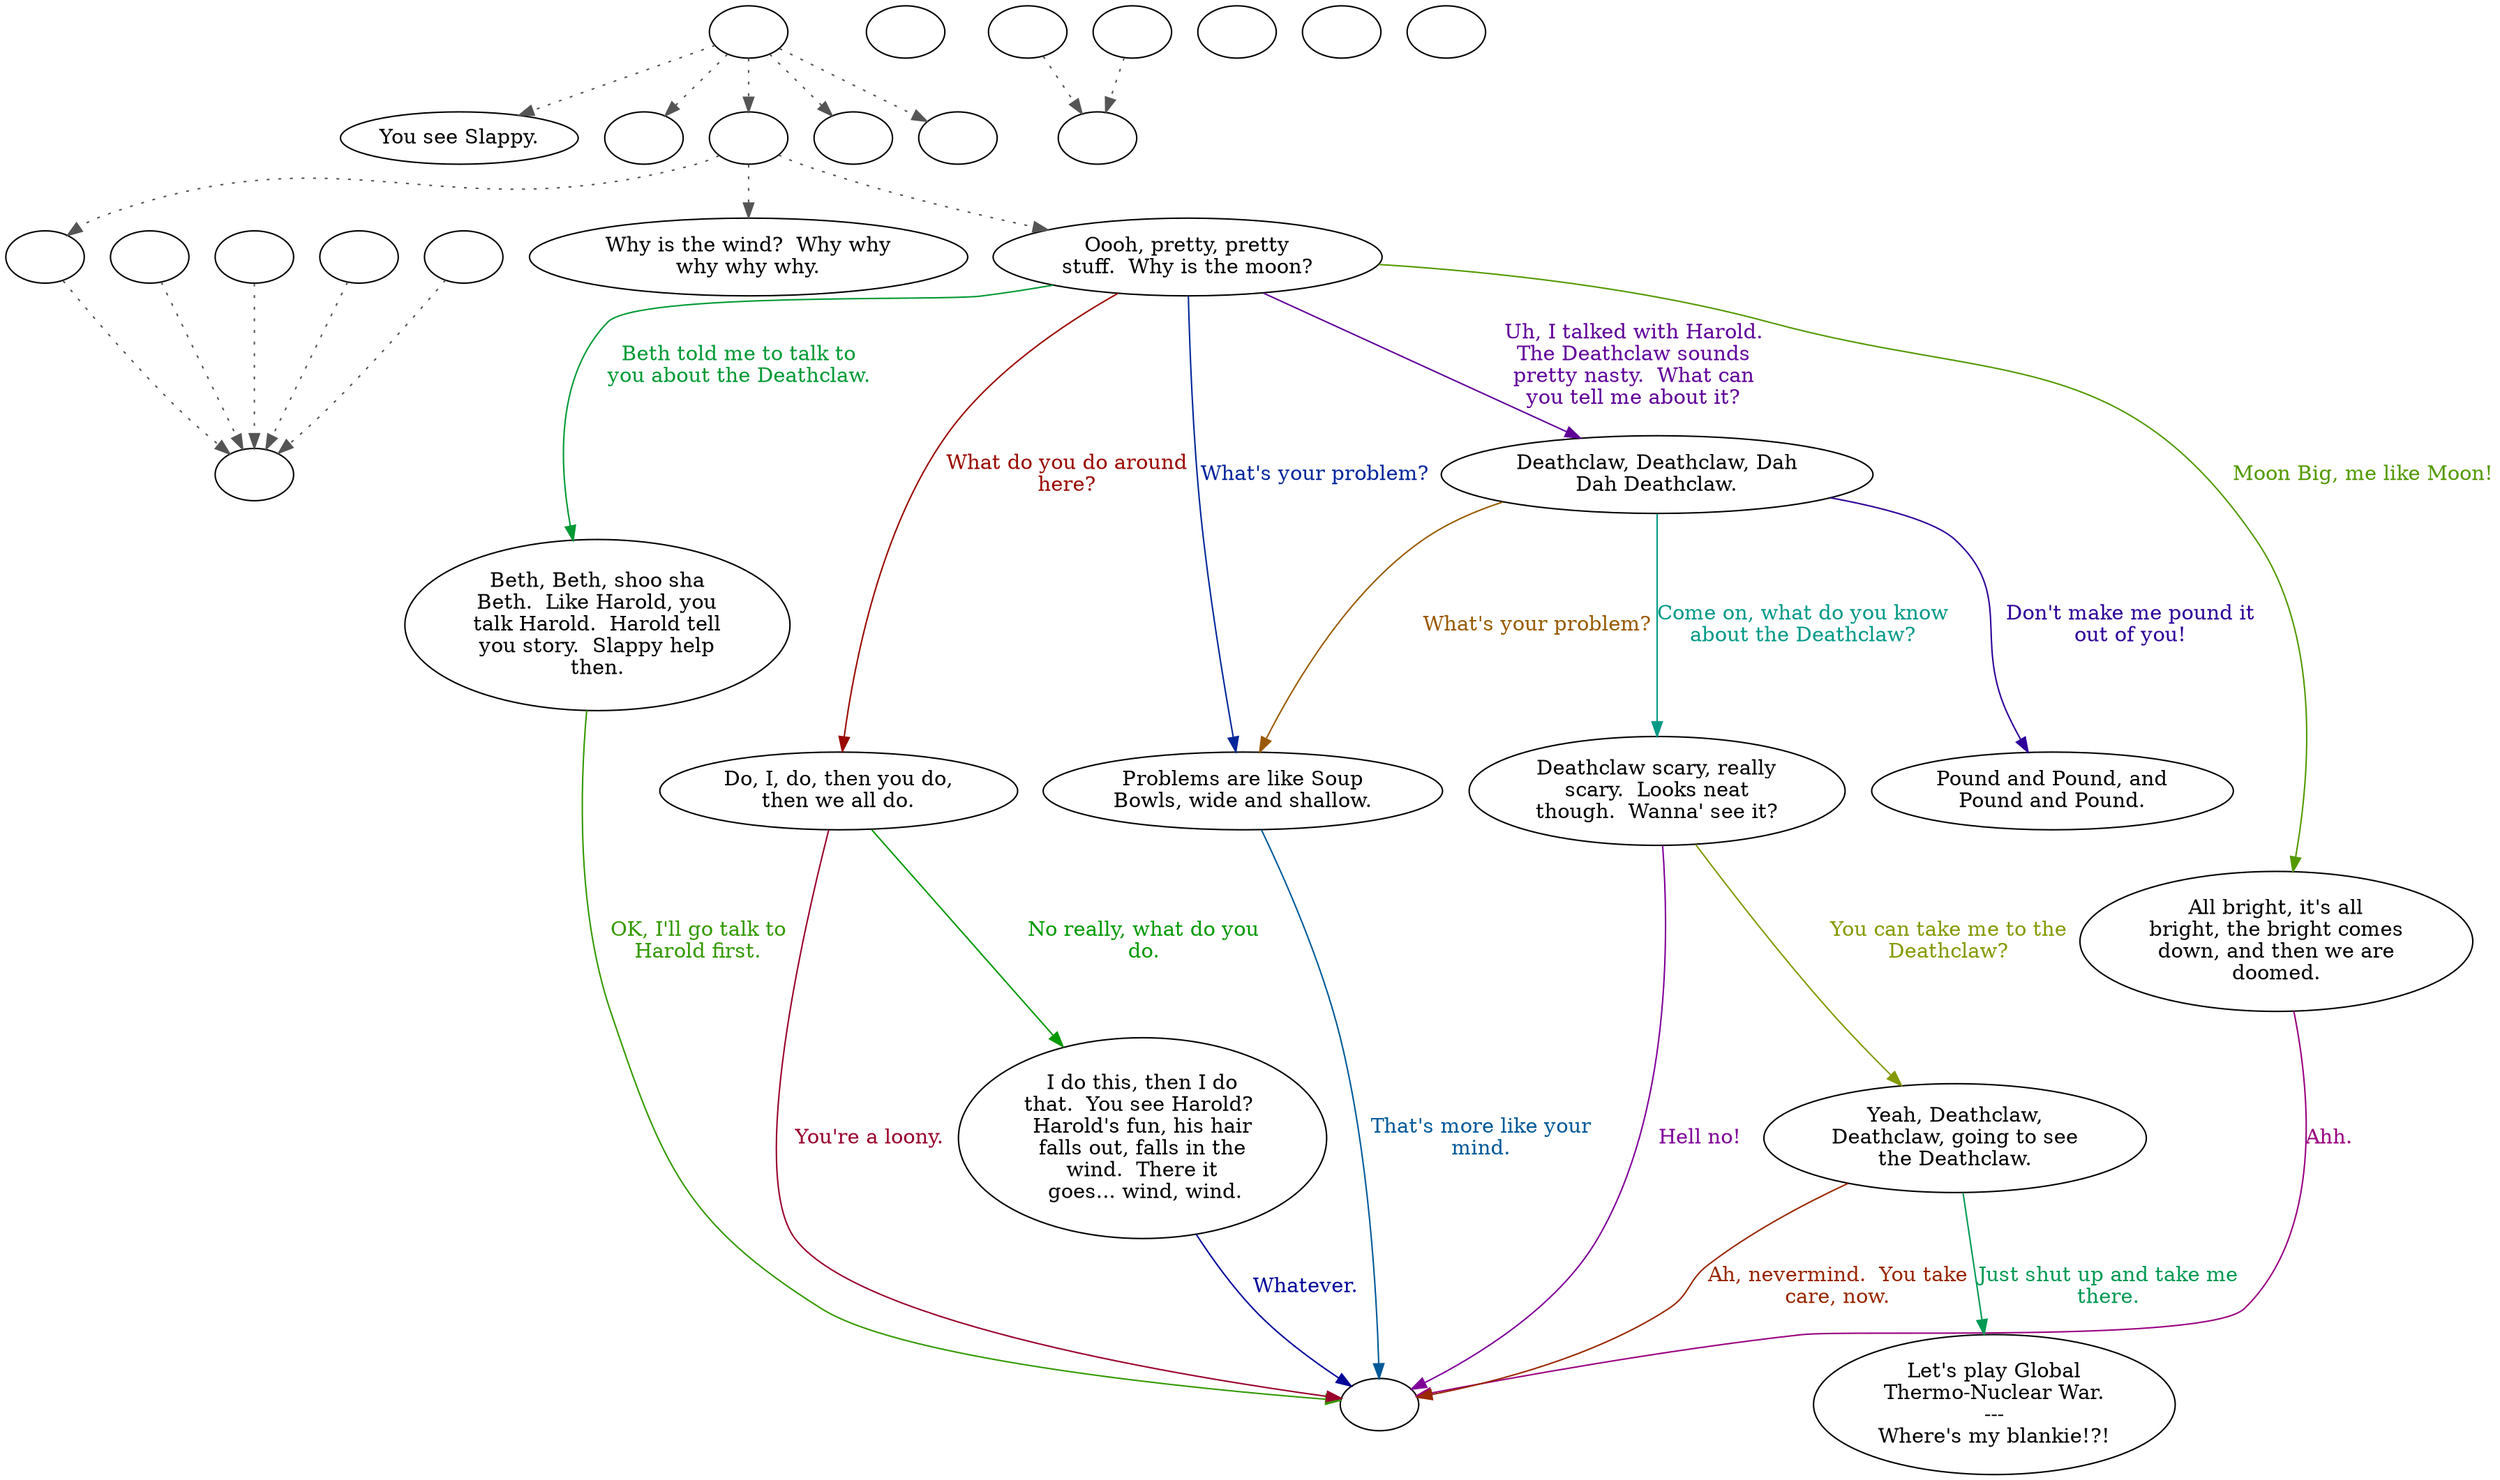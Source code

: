 digraph SLAPPY {
  "start" [style=filled       fillcolor="#FFFFFF"       color="#000000"]
  "start" -> "look_at_p_proc" [style=dotted color="#555555"]
  "start" -> "pickup_p_proc" [style=dotted color="#555555"]
  "start" -> "talk_p_proc" [style=dotted color="#555555"]
  "start" -> "critter_p_proc" [style=dotted color="#555555"]
  "start" -> "destroy_p_proc" [style=dotted color="#555555"]
  "start" [label=""]
  "combat" [style=filled       fillcolor="#FFFFFF"       color="#000000"]
  "combat" [label=""]
  "critter_p_proc" [style=filled       fillcolor="#FFFFFF"       color="#000000"]
  "critter_p_proc" [label=""]
  "pickup_p_proc" [style=filled       fillcolor="#FFFFFF"       color="#000000"]
  "pickup_p_proc" [label=""]
  "talk_p_proc" [style=filled       fillcolor="#FFFFFF"       color="#000000"]
  "talk_p_proc" -> "get_reaction" [style=dotted color="#555555"]
  "talk_p_proc" -> "Slappy10" [style=dotted color="#555555"]
  "talk_p_proc" -> "Slappy01" [style=dotted color="#555555"]
  "talk_p_proc" [label=""]
  "destroy_p_proc" [style=filled       fillcolor="#FFFFFF"       color="#000000"]
  "destroy_p_proc" [label=""]
  "look_at_p_proc" [style=filled       fillcolor="#FFFFFF"       color="#000000"]
  "look_at_p_proc" [label="You see Slappy."]
  "Slappy01" [style=filled       fillcolor="#FFFFFF"       color="#000000"]
  "Slappy01" [label="Oooh, pretty, pretty\nstuff.  Why is the moon?"]
  "Slappy01" -> "Slappy03" [label="Uh, I talked with Harold.\nThe Deathclaw sounds\npretty nasty.  What can\nyou tell me about it?" color="#600099" fontcolor="#600099"]
  "Slappy01" -> "Slappy11" [label="Beth told me to talk to\nyou about the Deathclaw." color="#009934" fontcolor="#009934"]
  "Slappy01" -> "Slappy04" [label="What do you do around\nhere?" color="#990700" fontcolor="#990700"]
  "Slappy01" -> "Slappy05" [label="What's your problem?" color="#002699" fontcolor="#002699"]
  "Slappy01" -> "Slappy02" [label="Moon Big, me like Moon!" color="#529900" fontcolor="#529900"]
  "Slappy02" [style=filled       fillcolor="#FFFFFF"       color="#000000"]
  "Slappy02" [label="All bright, it's all\nbright, the bright comes\ndown, and then we are\ndoomed."]
  "Slappy02" -> "SlappyEnd" [label="Ahh." color="#99007F" fontcolor="#99007F"]
  "Slappy03" [style=filled       fillcolor="#FFFFFF"       color="#000000"]
  "Slappy03" [label="Deathclaw, Deathclaw, Dah\nDah Deathclaw."]
  "Slappy03" -> "Slappy06" [label="Come on, what do you know\nabout the Deathclaw?" color="#009987" fontcolor="#009987"]
  "Slappy03" -> "Slappy05" [label="What's your problem?" color="#995A00" fontcolor="#995A00"]
  "Slappy03" -> "Slappy09" [label="Don't make me pound it\nout of you!" color="#2D0099" fontcolor="#2D0099"]
  "Slappy04" [style=filled       fillcolor="#FFFFFF"       color="#000000"]
  "Slappy04" [label="Do, I, do, then you do,\nthen we all do."]
  "Slappy04" -> "Slappy08" [label="No really, what do you\ndo." color="#009901" fontcolor="#009901"]
  "Slappy04" -> "SlappyEnd" [label="You're a loony." color="#99002C" fontcolor="#99002C"]
  "Slappy05" [style=filled       fillcolor="#FFFFFF"       color="#000000"]
  "Slappy05" [label="Problems are like Soup\nBowls, wide and shallow."]
  "Slappy05" -> "SlappyEnd" [label="That's more like your\nmind." color="#005999" fontcolor="#005999"]
  "Slappy06" [style=filled       fillcolor="#FFFFFF"       color="#000000"]
  "Slappy06" [label="Deathclaw scary, really\nscary.  Looks neat\nthough.  Wanna' see it?"]
  "Slappy06" -> "Slappy07" [label="You can take me to the\nDeathclaw?" color="#859900" fontcolor="#859900"]
  "Slappy06" -> "SlappyEnd" [label="Hell no!" color="#800099" fontcolor="#800099"]
  "Slappy07" [style=filled       fillcolor="#FFFFFF"       color="#000000"]
  "Slappy07" [label="Yeah, Deathclaw,\nDeathclaw, going to see\nthe Deathclaw."]
  "Slappy07" -> "SlappyClaw" [label="Just shut up and take me\nthere." color="#009953" fontcolor="#009953"]
  "Slappy07" -> "SlappyEnd" [label="Ah, nevermind.  You take\ncare, now." color="#992700" fontcolor="#992700"]
  "Slappy08" [style=filled       fillcolor="#FFFFFF"       color="#000000"]
  "Slappy08" [label="I do this, then I do\nthat.  You see Harold? \nHarold's fun, his hair\nfalls out, falls in the\nwind.  There it\n goes... wind, wind."]
  "Slappy08" -> "SlappyEnd" [label="Whatever." color="#000699" fontcolor="#000699"]
  "Slappy09" [style=filled       fillcolor="#FFFFFF"       color="#000000"]
  "Slappy09" [label="Pound and Pound, and\nPound and Pound."]
  "Slappy10" [style=filled       fillcolor="#FFFFFF"       color="#000000"]
  "Slappy10" [label="Why is the wind?  Why why\nwhy why why."]
  "Slappy11" [style=filled       fillcolor="#FFFFFF"       color="#000000"]
  "Slappy11" [label="Beth, Beth, shoo sha\nBeth.  Like Harold, you\ntalk Harold.  Harold tell\nyou story.  Slappy help\nthen."]
  "Slappy11" -> "SlappyEnd" [label="OK, I'll go talk to\nHarold first." color="#339900" fontcolor="#339900"]
  "SlappyEnd" [style=filled       fillcolor="#FFFFFF"       color="#000000"]
  "SlappyEnd" [label=""]
  "SlappyClaw" [style=filled       fillcolor="#FFFFFF"       color="#000000"]
  "SlappyClaw" [label="Let's play Global\nThermo-Nuclear War.\n---\nWhere's my blankie!?!"]
  "get_reaction" [style=filled       fillcolor="#FFFFFF"       color="#000000"]
  "get_reaction" -> "ReactToLevel" [style=dotted color="#555555"]
  "get_reaction" [label=""]
  "ReactToLevel" [style=filled       fillcolor="#FFFFFF"       color="#000000"]
  "ReactToLevel" [label=""]
  "LevelToReact" [style=filled       fillcolor="#FFFFFF"       color="#000000"]
  "LevelToReact" [label=""]
  "UpReact" [style=filled       fillcolor="#FFFFFF"       color="#000000"]
  "UpReact" -> "ReactToLevel" [style=dotted color="#555555"]
  "UpReact" [label=""]
  "DownReact" [style=filled       fillcolor="#FFFFFF"       color="#000000"]
  "DownReact" -> "ReactToLevel" [style=dotted color="#555555"]
  "DownReact" [label=""]
  "BottomReact" [style=filled       fillcolor="#FFFFFF"       color="#000000"]
  "BottomReact" [label=""]
  "TopReact" [style=filled       fillcolor="#FFFFFF"       color="#000000"]
  "TopReact" [label=""]
  "BigUpReact" [style=filled       fillcolor="#FFFFFF"       color="#000000"]
  "BigUpReact" -> "ReactToLevel" [style=dotted color="#555555"]
  "BigUpReact" [label=""]
  "BigDownReact" [style=filled       fillcolor="#FFFFFF"       color="#000000"]
  "BigDownReact" -> "ReactToLevel" [style=dotted color="#555555"]
  "BigDownReact" [label=""]
  "UpReactLevel" [style=filled       fillcolor="#FFFFFF"       color="#000000"]
  "UpReactLevel" -> "LevelToReact" [style=dotted color="#555555"]
  "UpReactLevel" [label=""]
  "DownReactLevel" [style=filled       fillcolor="#FFFFFF"       color="#000000"]
  "DownReactLevel" -> "LevelToReact" [style=dotted color="#555555"]
  "DownReactLevel" [label=""]
  "Goodbyes" [style=filled       fillcolor="#FFFFFF"       color="#000000"]
  "Goodbyes" [label=""]
}